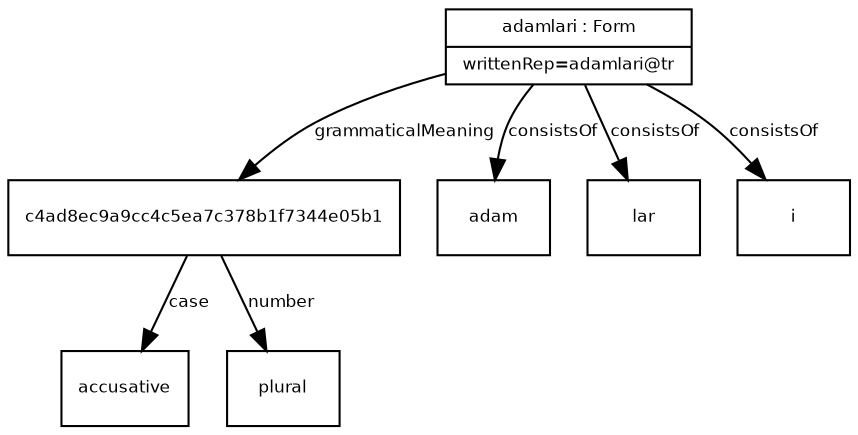 digraph G {
  fontname = "Bitstream Vera Sans"
    fontsize = 8

    node [
      fontname = "Bitstream Vera Sans"
      fontsize = 8
      shape = "record"
    ]

    edge [
      fontname = "Bitstream Vera Sans"
      fontsize = 8
    ]
 
accusative [ label="{accusative}" ]
c4ad8ec9a9cc4c5ea7c378b1f7344e05b1 -> accusative [ label="case" ] 
plural [ label="{plural}" ]
c4ad8ec9a9cc4c5ea7c378b1f7344e05b1 -> plural [ label="number" ] 
c4ad8ec9a9cc4c5ea7c378b1f7344e05b1 [ label="{c4ad8ec9a9cc4c5ea7c378b1f7344e05b1}" ]
adamlari -> c4ad8ec9a9cc4c5ea7c378b1f7344e05b1 [ label="grammaticalMeaning" ] 
adam [ label="{adam}" ]
adamlari -> adam [ label="consistsOf" ] 
lar [ label="{lar}" ]
adamlari -> lar [ label="consistsOf" ] 
i [ label="{i}" ]
adamlari -> i [ label="consistsOf" ] 
adamlari [ label="{adamlari : Form|writtenRep=adamlari@tr}" ]
}
